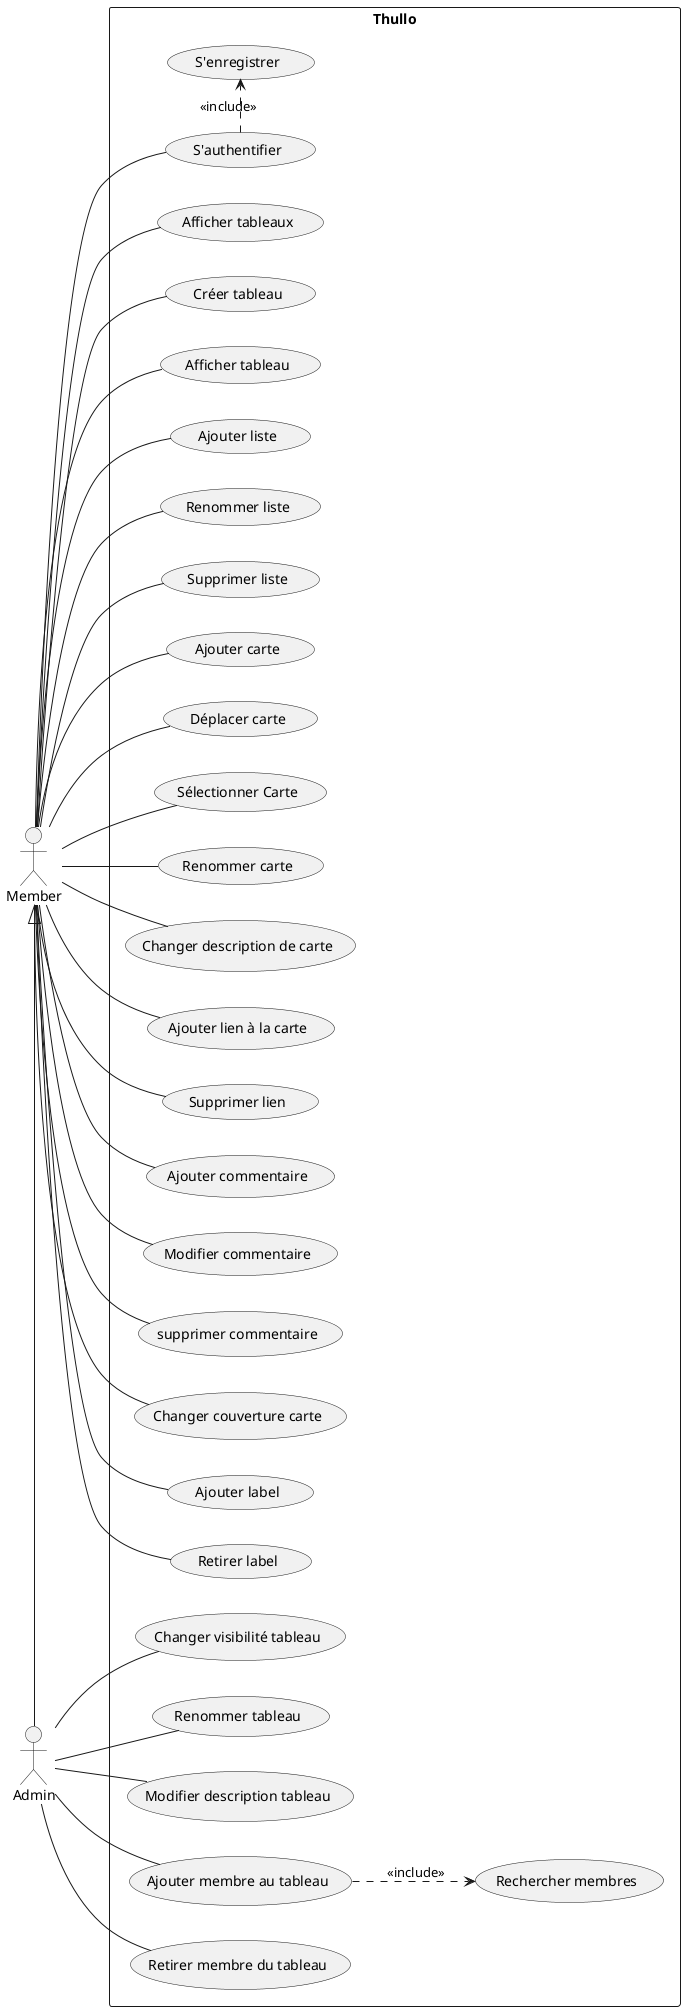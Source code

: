 @startuml
'https://plantuml.com/use-case-diagram
:Member: as member
:Admin: as admin

left to right direction

rectangle Thullo {
    (S'enregistrer) as (register)
    (S'authentifier) as (auth)

    (Afficher tableaux) as (seeAllBoards)
    (Créer tableau) as (addBoard)
    (Afficher tableau) as (seeBoard)
    (Changer visibilité tableau) as (setBoardVisibility)
    (Renommer tableau) as (renameBoard)
    (Modifier description tableau) as (updateBoardDescription)

    (Rechercher membres) as (searchMembers)
    (Ajouter membre au tableau) as (inviteMemberToBoard)
    (Retirer membre du tableau) as (removeMemberFromBoard)

    (Ajouter liste) as (addList)
    (Renommer liste) as (renameList)
    (Supprimer liste) as (deleteList)

    (Ajouter carte) as (addCard)
    (Déplacer carte) as (moveCard)
    (Sélectionner Carte) as (seeCardDetails)
    (Renommer carte) as (renameCard)
    (Changer description de carte) as (updateCardDescription)
    (Ajouter lien à la carte) as (addAttachement)
    (Supprimer lien) as (deleteAttachement)
    (Ajouter commentaire) as (addComment)
    (Modifier commentaire) as (updateComment)
    (supprimer commentaire) as (deleteComment)
    (Changer couverture carte) as (updateCardCover)
    (Ajouter label) as (addLabelToCard)
    (Retirer label) as (removeLabelFromCard)

    (register) <.left. (auth) : << include >>
    (inviteMemberToBoard) ..> (searchMembers) : << include >>

    member -- (auth)
    member -- (seeAllBoards)
    member -- (seeBoard)
    member -- (addBoard)
    member -- (addList)
    member -- (renameList)
    member -- (deleteList)
    member -- (addCard)
    member -- (moveCard)
    member -- (renameCard)
    member -- (seeCardDetails)
    member -- (addComment)
    member -- (updateComment)
    member -- (deleteComment)
    member -- (addLabelToCard)
    member -- (removeLabelFromCard)
    member -- (updateCardDescription)
    member -- (updateCardCover)
    member -- (addAttachement)
    member -- (deleteAttachement)

    admin -- (removeMemberFromBoard)
    admin -- (renameBoard)
    admin -- (updateBoardDescription)
    admin -- (inviteMemberToBoard)
    admin -- (setBoardVisibility)

    member <|-right- admin
 }
@enduml